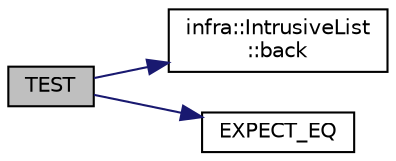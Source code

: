 digraph "TEST"
{
 // INTERACTIVE_SVG=YES
  edge [fontname="Helvetica",fontsize="10",labelfontname="Helvetica",labelfontsize="10"];
  node [fontname="Helvetica",fontsize="10",shape=record];
  rankdir="LR";
  Node45 [label="TEST",height=0.2,width=0.4,color="black", fillcolor="grey75", style="filled", fontcolor="black"];
  Node45 -> Node46 [color="midnightblue",fontsize="10",style="solid",fontname="Helvetica"];
  Node46 [label="infra::IntrusiveList\l::back",height=0.2,width=0.4,color="black", fillcolor="white", style="filled",URL="$df/da4/classinfra_1_1_intrusive_list.html#add10d65368fd42060c0c54df82b4119e"];
  Node45 -> Node47 [color="midnightblue",fontsize="10",style="solid",fontname="Helvetica"];
  Node47 [label="EXPECT_EQ",height=0.2,width=0.4,color="black", fillcolor="white", style="filled",URL="$d6/def/_test_json_8cpp.html#a82745227e2f0a8edbb4ae630d88a8e86"];
}
